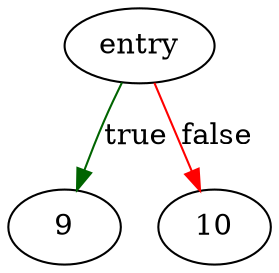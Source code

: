 digraph "quotearg_n_style" {
	// Node definitions.
	3 [label=entry];
	9;
	10;

	// Edge definitions.
	3 -> 9 [
		color=darkgreen
		label=true
	];
	3 -> 10 [
		color=red
		label=false
	];
}